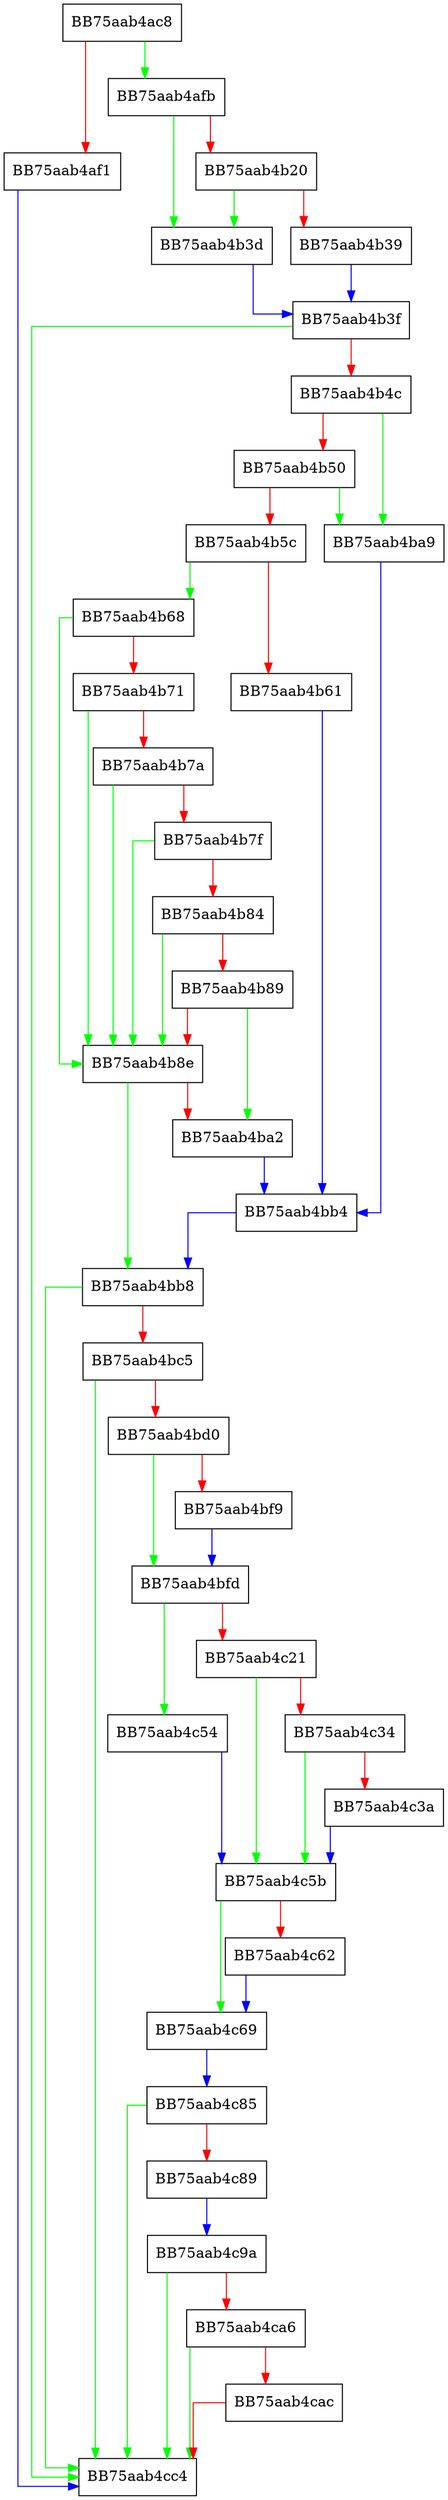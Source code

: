 digraph GetResourceClassification {
  node [shape="box"];
  graph [splines=ortho];
  BB75aab4ac8 -> BB75aab4afb [color="green"];
  BB75aab4ac8 -> BB75aab4af1 [color="red"];
  BB75aab4af1 -> BB75aab4cc4 [color="blue"];
  BB75aab4afb -> BB75aab4b3d [color="green"];
  BB75aab4afb -> BB75aab4b20 [color="red"];
  BB75aab4b20 -> BB75aab4b3d [color="green"];
  BB75aab4b20 -> BB75aab4b39 [color="red"];
  BB75aab4b39 -> BB75aab4b3f [color="blue"];
  BB75aab4b3d -> BB75aab4b3f [color="blue"];
  BB75aab4b3f -> BB75aab4cc4 [color="green"];
  BB75aab4b3f -> BB75aab4b4c [color="red"];
  BB75aab4b4c -> BB75aab4ba9 [color="green"];
  BB75aab4b4c -> BB75aab4b50 [color="red"];
  BB75aab4b50 -> BB75aab4ba9 [color="green"];
  BB75aab4b50 -> BB75aab4b5c [color="red"];
  BB75aab4b5c -> BB75aab4b68 [color="green"];
  BB75aab4b5c -> BB75aab4b61 [color="red"];
  BB75aab4b61 -> BB75aab4bb4 [color="blue"];
  BB75aab4b68 -> BB75aab4b8e [color="green"];
  BB75aab4b68 -> BB75aab4b71 [color="red"];
  BB75aab4b71 -> BB75aab4b8e [color="green"];
  BB75aab4b71 -> BB75aab4b7a [color="red"];
  BB75aab4b7a -> BB75aab4b8e [color="green"];
  BB75aab4b7a -> BB75aab4b7f [color="red"];
  BB75aab4b7f -> BB75aab4b8e [color="green"];
  BB75aab4b7f -> BB75aab4b84 [color="red"];
  BB75aab4b84 -> BB75aab4b8e [color="green"];
  BB75aab4b84 -> BB75aab4b89 [color="red"];
  BB75aab4b89 -> BB75aab4ba2 [color="green"];
  BB75aab4b89 -> BB75aab4b8e [color="red"];
  BB75aab4b8e -> BB75aab4bb8 [color="green"];
  BB75aab4b8e -> BB75aab4ba2 [color="red"];
  BB75aab4ba2 -> BB75aab4bb4 [color="blue"];
  BB75aab4ba9 -> BB75aab4bb4 [color="blue"];
  BB75aab4bb4 -> BB75aab4bb8 [color="blue"];
  BB75aab4bb8 -> BB75aab4cc4 [color="green"];
  BB75aab4bb8 -> BB75aab4bc5 [color="red"];
  BB75aab4bc5 -> BB75aab4cc4 [color="green"];
  BB75aab4bc5 -> BB75aab4bd0 [color="red"];
  BB75aab4bd0 -> BB75aab4bfd [color="green"];
  BB75aab4bd0 -> BB75aab4bf9 [color="red"];
  BB75aab4bf9 -> BB75aab4bfd [color="blue"];
  BB75aab4bfd -> BB75aab4c54 [color="green"];
  BB75aab4bfd -> BB75aab4c21 [color="red"];
  BB75aab4c21 -> BB75aab4c5b [color="green"];
  BB75aab4c21 -> BB75aab4c34 [color="red"];
  BB75aab4c34 -> BB75aab4c5b [color="green"];
  BB75aab4c34 -> BB75aab4c3a [color="red"];
  BB75aab4c3a -> BB75aab4c5b [color="blue"];
  BB75aab4c54 -> BB75aab4c5b [color="blue"];
  BB75aab4c5b -> BB75aab4c69 [color="green"];
  BB75aab4c5b -> BB75aab4c62 [color="red"];
  BB75aab4c62 -> BB75aab4c69 [color="blue"];
  BB75aab4c69 -> BB75aab4c85 [color="blue"];
  BB75aab4c85 -> BB75aab4cc4 [color="green"];
  BB75aab4c85 -> BB75aab4c89 [color="red"];
  BB75aab4c89 -> BB75aab4c9a [color="blue"];
  BB75aab4c9a -> BB75aab4cc4 [color="green"];
  BB75aab4c9a -> BB75aab4ca6 [color="red"];
  BB75aab4ca6 -> BB75aab4cc4 [color="green"];
  BB75aab4ca6 -> BB75aab4cac [color="red"];
  BB75aab4cac -> BB75aab4cc4 [color="red"];
}